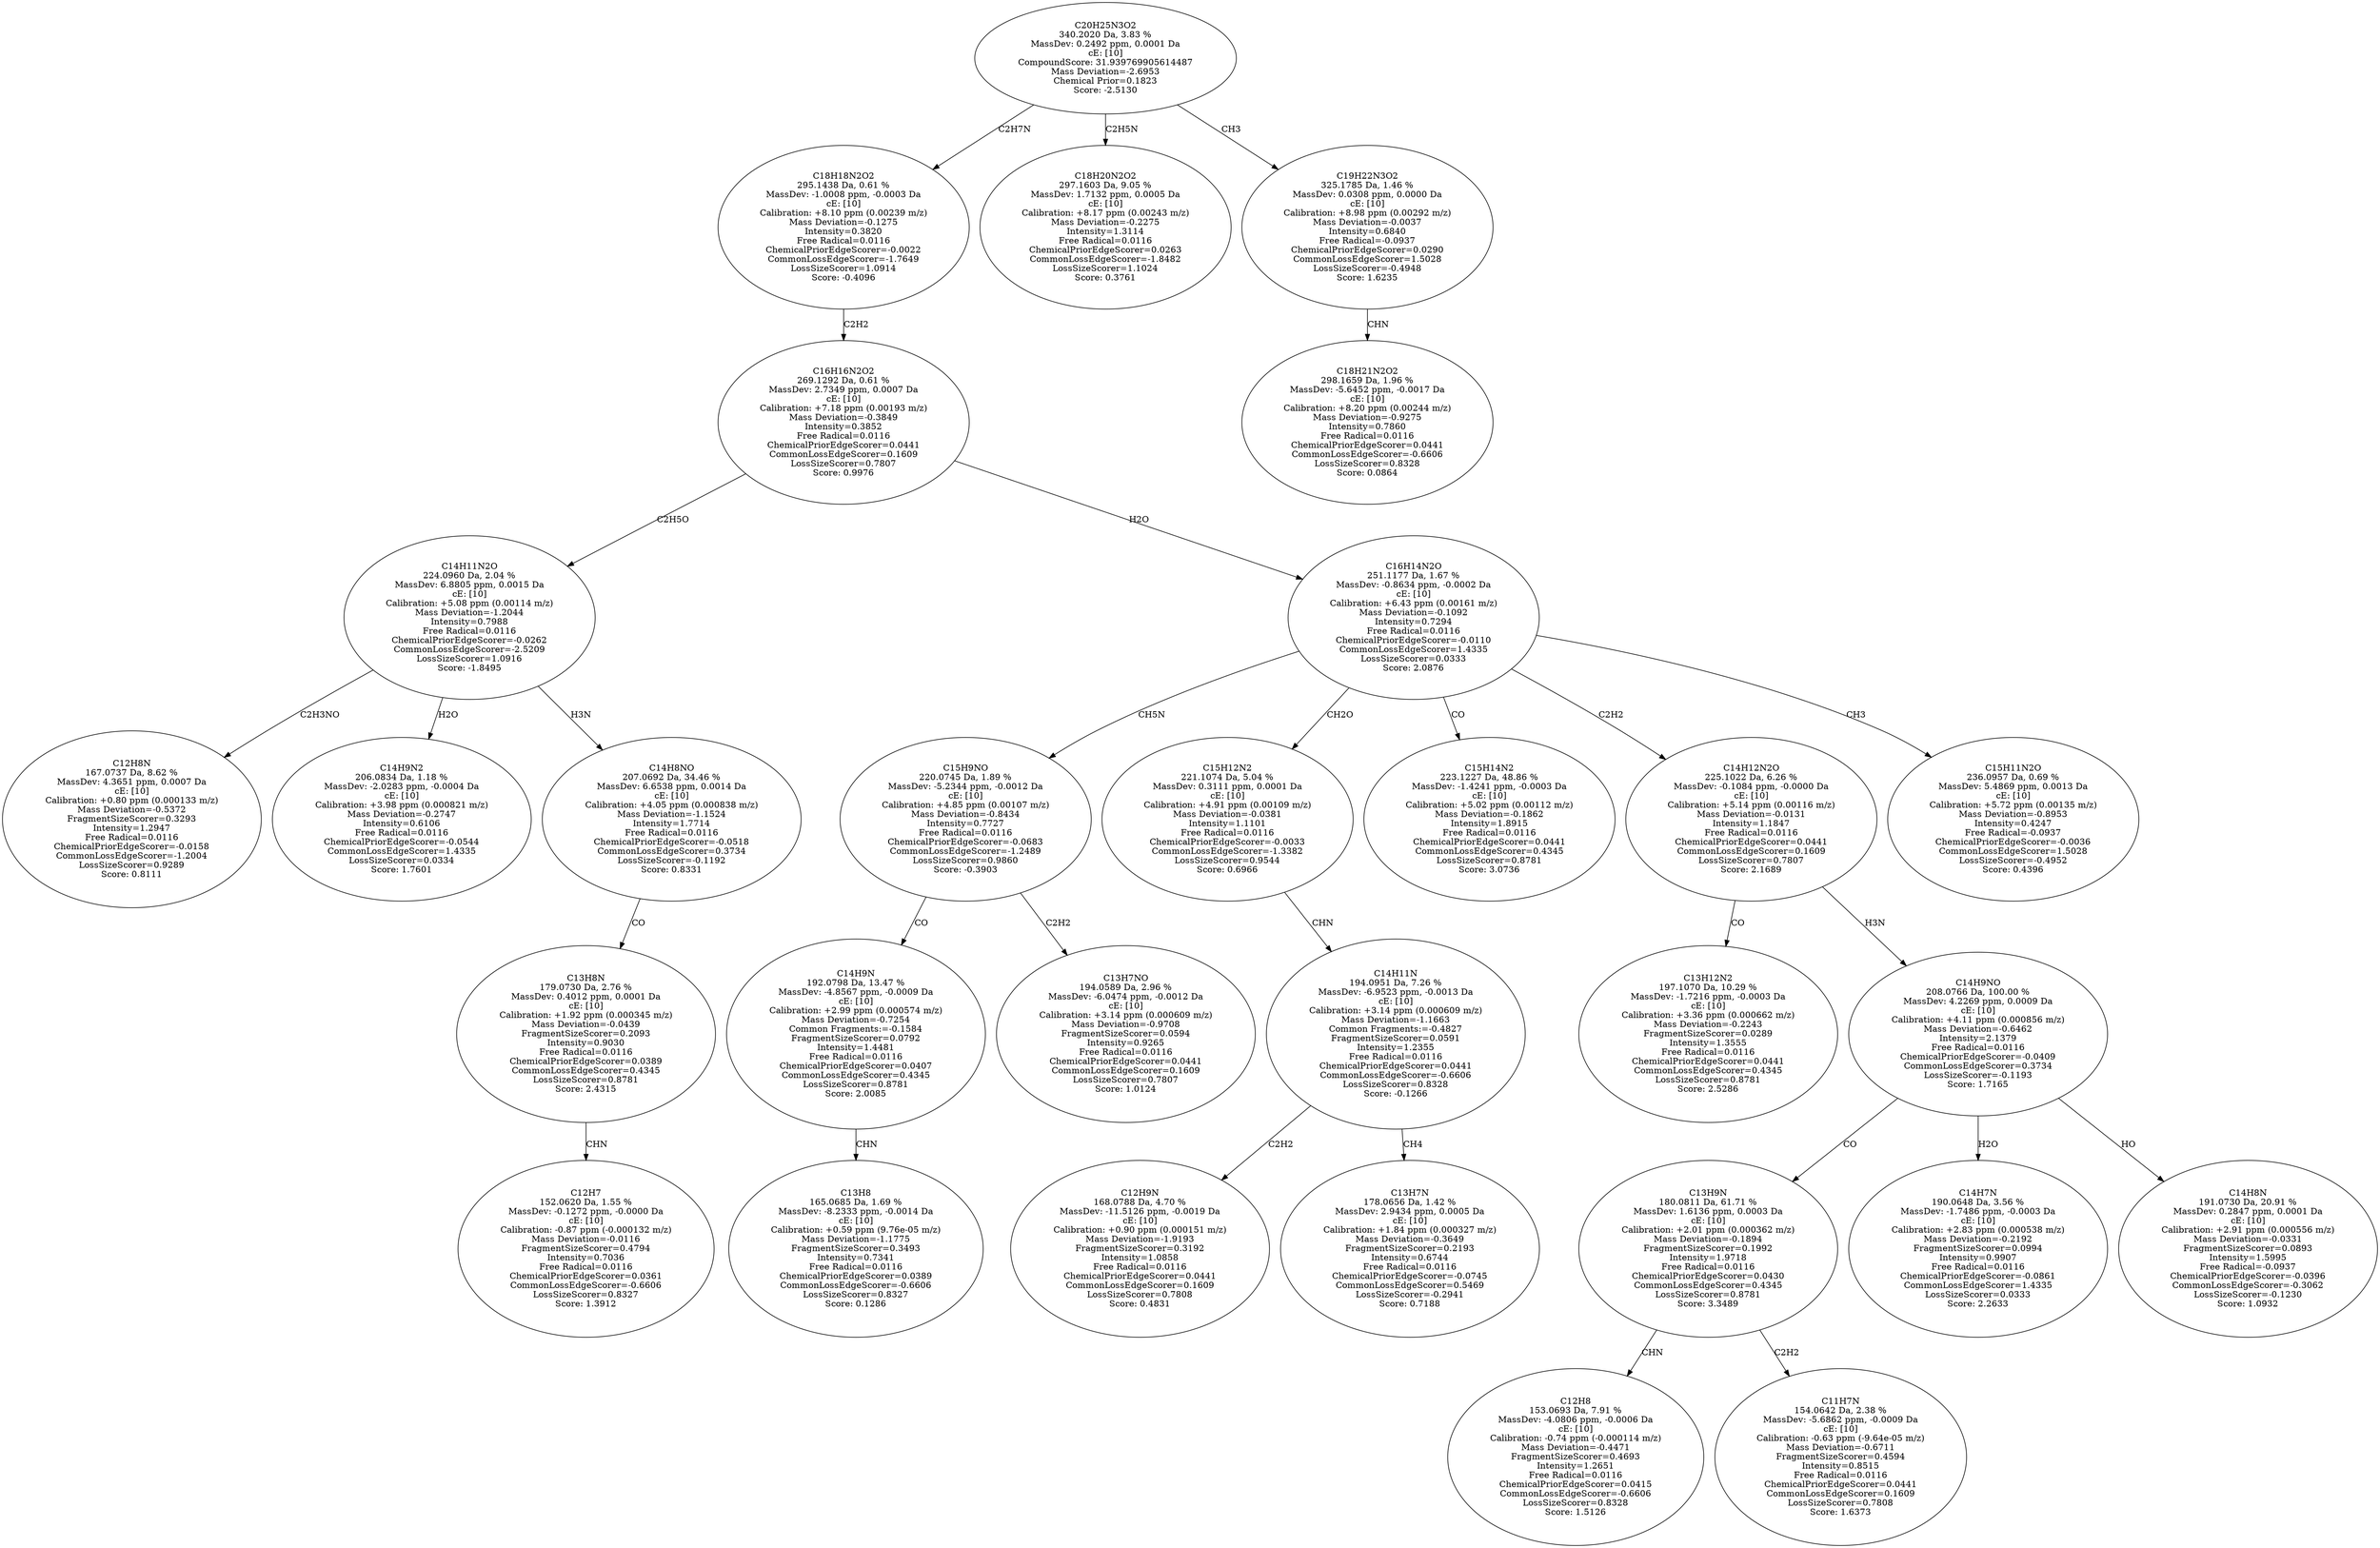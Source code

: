 strict digraph {
v1 [label="C12H8N\n167.0737 Da, 8.62 %\nMassDev: 4.3651 ppm, 0.0007 Da\ncE: [10]\nCalibration: +0.80 ppm (0.000133 m/z)\nMass Deviation=-0.5372\nFragmentSizeScorer=0.3293\nIntensity=1.2947\nFree Radical=0.0116\nChemicalPriorEdgeScorer=-0.0158\nCommonLossEdgeScorer=-1.2004\nLossSizeScorer=0.9289\nScore: 0.8111"];
v2 [label="C14H9N2\n206.0834 Da, 1.18 %\nMassDev: -2.0283 ppm, -0.0004 Da\ncE: [10]\nCalibration: +3.98 ppm (0.000821 m/z)\nMass Deviation=-0.2747\nIntensity=0.6106\nFree Radical=0.0116\nChemicalPriorEdgeScorer=-0.0544\nCommonLossEdgeScorer=1.4335\nLossSizeScorer=0.0334\nScore: 1.7601"];
v3 [label="C12H7\n152.0620 Da, 1.55 %\nMassDev: -0.1272 ppm, -0.0000 Da\ncE: [10]\nCalibration: -0.87 ppm (-0.000132 m/z)\nMass Deviation=-0.0116\nFragmentSizeScorer=0.4794\nIntensity=0.7036\nFree Radical=0.0116\nChemicalPriorEdgeScorer=0.0361\nCommonLossEdgeScorer=-0.6606\nLossSizeScorer=0.8327\nScore: 1.3912"];
v4 [label="C13H8N\n179.0730 Da, 2.76 %\nMassDev: 0.4012 ppm, 0.0001 Da\ncE: [10]\nCalibration: +1.92 ppm (0.000345 m/z)\nMass Deviation=-0.0439\nFragmentSizeScorer=0.2093\nIntensity=0.9030\nFree Radical=0.0116\nChemicalPriorEdgeScorer=0.0389\nCommonLossEdgeScorer=0.4345\nLossSizeScorer=0.8781\nScore: 2.4315"];
v5 [label="C14H8NO\n207.0692 Da, 34.46 %\nMassDev: 6.6538 ppm, 0.0014 Da\ncE: [10]\nCalibration: +4.05 ppm (0.000838 m/z)\nMass Deviation=-1.1524\nIntensity=1.7714\nFree Radical=0.0116\nChemicalPriorEdgeScorer=-0.0518\nCommonLossEdgeScorer=0.3734\nLossSizeScorer=-0.1192\nScore: 0.8331"];
v6 [label="C14H11N2O\n224.0960 Da, 2.04 %\nMassDev: 6.8805 ppm, 0.0015 Da\ncE: [10]\nCalibration: +5.08 ppm (0.00114 m/z)\nMass Deviation=-1.2044\nIntensity=0.7988\nFree Radical=0.0116\nChemicalPriorEdgeScorer=-0.0262\nCommonLossEdgeScorer=-2.5209\nLossSizeScorer=1.0916\nScore: -1.8495"];
v7 [label="C13H8\n165.0685 Da, 1.69 %\nMassDev: -8.2333 ppm, -0.0014 Da\ncE: [10]\nCalibration: +0.59 ppm (9.76e-05 m/z)\nMass Deviation=-1.1775\nFragmentSizeScorer=0.3493\nIntensity=0.7341\nFree Radical=0.0116\nChemicalPriorEdgeScorer=0.0389\nCommonLossEdgeScorer=-0.6606\nLossSizeScorer=0.8327\nScore: 0.1286"];
v8 [label="C14H9N\n192.0798 Da, 13.47 %\nMassDev: -4.8567 ppm, -0.0009 Da\ncE: [10]\nCalibration: +2.99 ppm (0.000574 m/z)\nMass Deviation=-0.7254\nCommon Fragments:=-0.1584\nFragmentSizeScorer=0.0792\nIntensity=1.4481\nFree Radical=0.0116\nChemicalPriorEdgeScorer=0.0407\nCommonLossEdgeScorer=0.4345\nLossSizeScorer=0.8781\nScore: 2.0085"];
v9 [label="C13H7NO\n194.0589 Da, 2.96 %\nMassDev: -6.0474 ppm, -0.0012 Da\ncE: [10]\nCalibration: +3.14 ppm (0.000609 m/z)\nMass Deviation=-0.9708\nFragmentSizeScorer=0.0594\nIntensity=0.9265\nFree Radical=0.0116\nChemicalPriorEdgeScorer=0.0441\nCommonLossEdgeScorer=0.1609\nLossSizeScorer=0.7807\nScore: 1.0124"];
v10 [label="C15H9NO\n220.0745 Da, 1.89 %\nMassDev: -5.2344 ppm, -0.0012 Da\ncE: [10]\nCalibration: +4.85 ppm (0.00107 m/z)\nMass Deviation=-0.8434\nIntensity=0.7727\nFree Radical=0.0116\nChemicalPriorEdgeScorer=-0.0683\nCommonLossEdgeScorer=-1.2489\nLossSizeScorer=0.9860\nScore: -0.3903"];
v11 [label="C12H9N\n168.0788 Da, 4.70 %\nMassDev: -11.5126 ppm, -0.0019 Da\ncE: [10]\nCalibration: +0.90 ppm (0.000151 m/z)\nMass Deviation=-1.9193\nFragmentSizeScorer=0.3192\nIntensity=1.0858\nFree Radical=0.0116\nChemicalPriorEdgeScorer=0.0441\nCommonLossEdgeScorer=0.1609\nLossSizeScorer=0.7808\nScore: 0.4831"];
v12 [label="C13H7N\n178.0656 Da, 1.42 %\nMassDev: 2.9434 ppm, 0.0005 Da\ncE: [10]\nCalibration: +1.84 ppm (0.000327 m/z)\nMass Deviation=-0.3649\nFragmentSizeScorer=0.2193\nIntensity=0.6744\nFree Radical=0.0116\nChemicalPriorEdgeScorer=-0.0745\nCommonLossEdgeScorer=0.5469\nLossSizeScorer=-0.2941\nScore: 0.7188"];
v13 [label="C14H11N\n194.0951 Da, 7.26 %\nMassDev: -6.9523 ppm, -0.0013 Da\ncE: [10]\nCalibration: +3.14 ppm (0.000609 m/z)\nMass Deviation=-1.1663\nCommon Fragments:=-0.4827\nFragmentSizeScorer=0.0591\nIntensity=1.2355\nFree Radical=0.0116\nChemicalPriorEdgeScorer=0.0441\nCommonLossEdgeScorer=-0.6606\nLossSizeScorer=0.8328\nScore: -0.1266"];
v14 [label="C15H12N2\n221.1074 Da, 5.04 %\nMassDev: 0.3111 ppm, 0.0001 Da\ncE: [10]\nCalibration: +4.91 ppm (0.00109 m/z)\nMass Deviation=-0.0381\nIntensity=1.1101\nFree Radical=0.0116\nChemicalPriorEdgeScorer=-0.0033\nCommonLossEdgeScorer=-1.3382\nLossSizeScorer=0.9544\nScore: 0.6966"];
v15 [label="C15H14N2\n223.1227 Da, 48.86 %\nMassDev: -1.4241 ppm, -0.0003 Da\ncE: [10]\nCalibration: +5.02 ppm (0.00112 m/z)\nMass Deviation=-0.1862\nIntensity=1.8915\nFree Radical=0.0116\nChemicalPriorEdgeScorer=0.0441\nCommonLossEdgeScorer=0.4345\nLossSizeScorer=0.8781\nScore: 3.0736"];
v16 [label="C13H12N2\n197.1070 Da, 10.29 %\nMassDev: -1.7216 ppm, -0.0003 Da\ncE: [10]\nCalibration: +3.36 ppm (0.000662 m/z)\nMass Deviation=-0.2243\nFragmentSizeScorer=0.0289\nIntensity=1.3555\nFree Radical=0.0116\nChemicalPriorEdgeScorer=0.0441\nCommonLossEdgeScorer=0.4345\nLossSizeScorer=0.8781\nScore: 2.5286"];
v17 [label="C12H8\n153.0693 Da, 7.91 %\nMassDev: -4.0806 ppm, -0.0006 Da\ncE: [10]\nCalibration: -0.74 ppm (-0.000114 m/z)\nMass Deviation=-0.4471\nFragmentSizeScorer=0.4693\nIntensity=1.2651\nFree Radical=0.0116\nChemicalPriorEdgeScorer=0.0415\nCommonLossEdgeScorer=-0.6606\nLossSizeScorer=0.8328\nScore: 1.5126"];
v18 [label="C11H7N\n154.0642 Da, 2.38 %\nMassDev: -5.6862 ppm, -0.0009 Da\ncE: [10]\nCalibration: -0.63 ppm (-9.64e-05 m/z)\nMass Deviation=-0.6711\nFragmentSizeScorer=0.4594\nIntensity=0.8515\nFree Radical=0.0116\nChemicalPriorEdgeScorer=0.0441\nCommonLossEdgeScorer=0.1609\nLossSizeScorer=0.7808\nScore: 1.6373"];
v19 [label="C13H9N\n180.0811 Da, 61.71 %\nMassDev: 1.6136 ppm, 0.0003 Da\ncE: [10]\nCalibration: +2.01 ppm (0.000362 m/z)\nMass Deviation=-0.1894\nFragmentSizeScorer=0.1992\nIntensity=1.9718\nFree Radical=0.0116\nChemicalPriorEdgeScorer=0.0430\nCommonLossEdgeScorer=0.4345\nLossSizeScorer=0.8781\nScore: 3.3489"];
v20 [label="C14H7N\n190.0648 Da, 3.56 %\nMassDev: -1.7486 ppm, -0.0003 Da\ncE: [10]\nCalibration: +2.83 ppm (0.000538 m/z)\nMass Deviation=-0.2192\nFragmentSizeScorer=0.0994\nIntensity=0.9907\nFree Radical=0.0116\nChemicalPriorEdgeScorer=-0.0861\nCommonLossEdgeScorer=1.4335\nLossSizeScorer=0.0333\nScore: 2.2633"];
v21 [label="C14H8N\n191.0730 Da, 20.91 %\nMassDev: 0.2847 ppm, 0.0001 Da\ncE: [10]\nCalibration: +2.91 ppm (0.000556 m/z)\nMass Deviation=-0.0331\nFragmentSizeScorer=0.0893\nIntensity=1.5995\nFree Radical=-0.0937\nChemicalPriorEdgeScorer=-0.0396\nCommonLossEdgeScorer=-0.3062\nLossSizeScorer=-0.1230\nScore: 1.0932"];
v22 [label="C14H9NO\n208.0766 Da, 100.00 %\nMassDev: 4.2269 ppm, 0.0009 Da\ncE: [10]\nCalibration: +4.11 ppm (0.000856 m/z)\nMass Deviation=-0.6462\nIntensity=2.1379\nFree Radical=0.0116\nChemicalPriorEdgeScorer=-0.0409\nCommonLossEdgeScorer=0.3734\nLossSizeScorer=-0.1193\nScore: 1.7165"];
v23 [label="C14H12N2O\n225.1022 Da, 6.26 %\nMassDev: -0.1084 ppm, -0.0000 Da\ncE: [10]\nCalibration: +5.14 ppm (0.00116 m/z)\nMass Deviation=-0.0131\nIntensity=1.1847\nFree Radical=0.0116\nChemicalPriorEdgeScorer=0.0441\nCommonLossEdgeScorer=0.1609\nLossSizeScorer=0.7807\nScore: 2.1689"];
v24 [label="C15H11N2O\n236.0957 Da, 0.69 %\nMassDev: 5.4869 ppm, 0.0013 Da\ncE: [10]\nCalibration: +5.72 ppm (0.00135 m/z)\nMass Deviation=-0.8953\nIntensity=0.4247\nFree Radical=-0.0937\nChemicalPriorEdgeScorer=-0.0036\nCommonLossEdgeScorer=1.5028\nLossSizeScorer=-0.4952\nScore: 0.4396"];
v25 [label="C16H14N2O\n251.1177 Da, 1.67 %\nMassDev: -0.8634 ppm, -0.0002 Da\ncE: [10]\nCalibration: +6.43 ppm (0.00161 m/z)\nMass Deviation=-0.1092\nIntensity=0.7294\nFree Radical=0.0116\nChemicalPriorEdgeScorer=-0.0110\nCommonLossEdgeScorer=1.4335\nLossSizeScorer=0.0333\nScore: 2.0876"];
v26 [label="C16H16N2O2\n269.1292 Da, 0.61 %\nMassDev: 2.7349 ppm, 0.0007 Da\ncE: [10]\nCalibration: +7.18 ppm (0.00193 m/z)\nMass Deviation=-0.3849\nIntensity=0.3852\nFree Radical=0.0116\nChemicalPriorEdgeScorer=0.0441\nCommonLossEdgeScorer=0.1609\nLossSizeScorer=0.7807\nScore: 0.9976"];
v27 [label="C18H18N2O2\n295.1438 Da, 0.61 %\nMassDev: -1.0008 ppm, -0.0003 Da\ncE: [10]\nCalibration: +8.10 ppm (0.00239 m/z)\nMass Deviation=-0.1275\nIntensity=0.3820\nFree Radical=0.0116\nChemicalPriorEdgeScorer=-0.0022\nCommonLossEdgeScorer=-1.7649\nLossSizeScorer=1.0914\nScore: -0.4096"];
v28 [label="C18H20N2O2\n297.1603 Da, 9.05 %\nMassDev: 1.7132 ppm, 0.0005 Da\ncE: [10]\nCalibration: +8.17 ppm (0.00243 m/z)\nMass Deviation=-0.2275\nIntensity=1.3114\nFree Radical=0.0116\nChemicalPriorEdgeScorer=0.0263\nCommonLossEdgeScorer=-1.8482\nLossSizeScorer=1.1024\nScore: 0.3761"];
v29 [label="C18H21N2O2\n298.1659 Da, 1.96 %\nMassDev: -5.6452 ppm, -0.0017 Da\ncE: [10]\nCalibration: +8.20 ppm (0.00244 m/z)\nMass Deviation=-0.9275\nIntensity=0.7860\nFree Radical=0.0116\nChemicalPriorEdgeScorer=0.0441\nCommonLossEdgeScorer=-0.6606\nLossSizeScorer=0.8328\nScore: 0.0864"];
v30 [label="C19H22N3O2\n325.1785 Da, 1.46 %\nMassDev: 0.0308 ppm, 0.0000 Da\ncE: [10]\nCalibration: +8.98 ppm (0.00292 m/z)\nMass Deviation=-0.0037\nIntensity=0.6840\nFree Radical=-0.0937\nChemicalPriorEdgeScorer=0.0290\nCommonLossEdgeScorer=1.5028\nLossSizeScorer=-0.4948\nScore: 1.6235"];
v31 [label="C20H25N3O2\n340.2020 Da, 3.83 %\nMassDev: 0.2492 ppm, 0.0001 Da\ncE: [10]\nCompoundScore: 31.939769905614487\nMass Deviation=-2.6953\nChemical Prior=0.1823\nScore: -2.5130"];
v6 -> v1 [label="C2H3NO"];
v6 -> v2 [label="H2O"];
v4 -> v3 [label="CHN"];
v5 -> v4 [label="CO"];
v6 -> v5 [label="H3N"];
v26 -> v6 [label="C2H5O"];
v8 -> v7 [label="CHN"];
v10 -> v8 [label="CO"];
v10 -> v9 [label="C2H2"];
v25 -> v10 [label="CH5N"];
v13 -> v11 [label="C2H2"];
v13 -> v12 [label="CH4"];
v14 -> v13 [label="CHN"];
v25 -> v14 [label="CH2O"];
v25 -> v15 [label="CO"];
v23 -> v16 [label="CO"];
v19 -> v17 [label="CHN"];
v19 -> v18 [label="C2H2"];
v22 -> v19 [label="CO"];
v22 -> v20 [label="H2O"];
v22 -> v21 [label="HO"];
v23 -> v22 [label="H3N"];
v25 -> v23 [label="C2H2"];
v25 -> v24 [label="CH3"];
v26 -> v25 [label="H2O"];
v27 -> v26 [label="C2H2"];
v31 -> v27 [label="C2H7N"];
v31 -> v28 [label="C2H5N"];
v30 -> v29 [label="CHN"];
v31 -> v30 [label="CH3"];
}